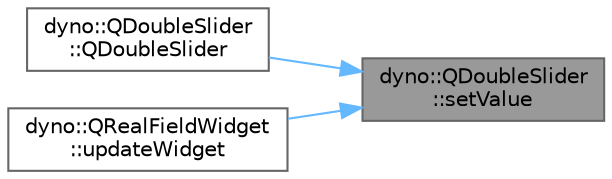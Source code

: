 digraph "dyno::QDoubleSlider::setValue"
{
 // LATEX_PDF_SIZE
  bgcolor="transparent";
  edge [fontname=Helvetica,fontsize=10,labelfontname=Helvetica,labelfontsize=10];
  node [fontname=Helvetica,fontsize=10,shape=box,height=0.2,width=0.4];
  rankdir="RL";
  Node1 [id="Node000001",label="dyno::QDoubleSlider\l::setValue",height=0.2,width=0.4,color="gray40", fillcolor="grey60", style="filled", fontcolor="black",tooltip=" "];
  Node1 -> Node2 [id="edge1_Node000001_Node000002",dir="back",color="steelblue1",style="solid",tooltip=" "];
  Node2 [id="Node000002",label="dyno::QDoubleSlider\l::QDoubleSlider",height=0.2,width=0.4,color="grey40", fillcolor="white", style="filled",URL="$classdyno_1_1_q_double_slider.html#a8feb3957515b22d1c4ef6e27c50063fa",tooltip=" "];
  Node1 -> Node3 [id="edge2_Node000001_Node000003",dir="back",color="steelblue1",style="solid",tooltip=" "];
  Node3 [id="Node000003",label="dyno::QRealFieldWidget\l::updateWidget",height=0.2,width=0.4,color="grey40", fillcolor="white", style="filled",URL="$classdyno_1_1_q_real_field_widget.html#a9fd2f6a6432b46aecb77d00b4656d44c",tooltip=" "];
}
